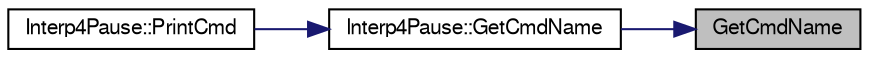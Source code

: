 digraph "GetCmdName"
{
 // LATEX_PDF_SIZE
  edge [fontname="FreeSans",fontsize="10",labelfontname="FreeSans",labelfontsize="10"];
  node [fontname="FreeSans",fontsize="10",shape=record];
  rankdir="RL";
  Node1 [label="GetCmdName",height=0.2,width=0.4,color="black", fillcolor="grey75", style="filled", fontcolor="black",tooltip=" "];
  Node1 -> Node2 [dir="back",color="midnightblue",fontsize="10",style="solid",fontname="FreeSans"];
  Node2 [label="Interp4Pause::GetCmdName",height=0.2,width=0.4,color="black", fillcolor="white", style="filled",URL="$classInterp4Pause.html#a2c2cff88acbf4b30147d60f47f181494",tooltip="Wyświetla nazwę polecenia."];
  Node2 -> Node3 [dir="back",color="midnightblue",fontsize="10",style="solid",fontname="FreeSans"];
  Node3 [label="Interp4Pause::PrintCmd",height=0.2,width=0.4,color="black", fillcolor="white", style="filled",URL="$classInterp4Pause.html#a53181eb25fc5a9c0104400f561c8ce62",tooltip="Wyświetla postać bieżącego polecenia (nazwę oraz wartości parametrów)"];
}
